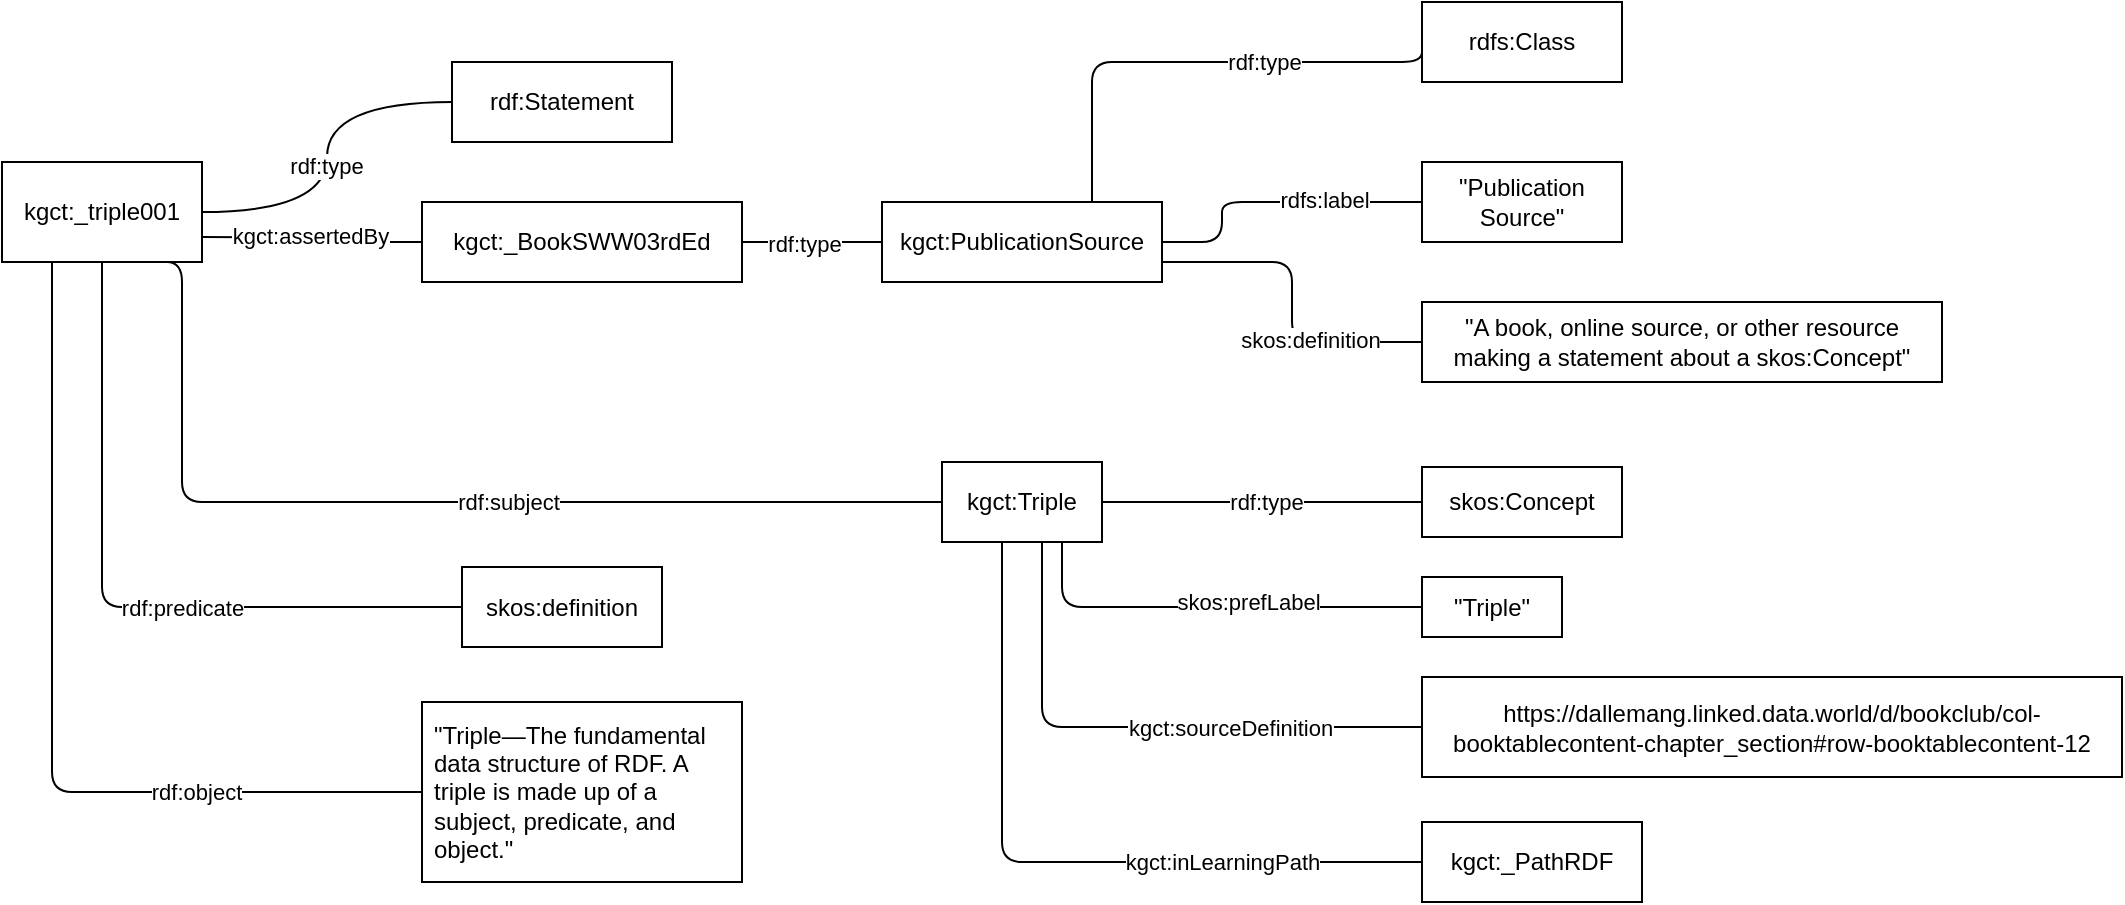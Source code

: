 <mxfile version="15.2.7" type="device"><diagram id="ZBCaAdhYc69dcBBpCnlY" name="Page-1"><mxGraphModel dx="1163" dy="643" grid="1" gridSize="10" guides="1" tooltips="1" connect="1" arrows="1" fold="1" page="1" pageScale="1" pageWidth="1700" pageHeight="1100" math="0" shadow="0"><root><mxCell id="0"/><mxCell id="1" parent="0"/><mxCell id="_3yCbvTtTZlThd7g1RYN-1" value="kgct:Triple" style="rounded=0;whiteSpace=wrap;html=1;" parent="1" vertex="1"><mxGeometry x="510" y="260" width="80" height="40" as="geometry"/></mxCell><mxCell id="_3yCbvTtTZlThd7g1RYN-2" value="skos:Concept" style="rounded=0;whiteSpace=wrap;html=1;" parent="1" vertex="1"><mxGeometry x="750" y="262.5" width="100" height="35" as="geometry"/></mxCell><mxCell id="_3yCbvTtTZlThd7g1RYN-3" value="" style="endArrow=none;html=1;entryX=0;entryY=0.5;entryDx=0;entryDy=0;" parent="1" source="_3yCbvTtTZlThd7g1RYN-1" target="_3yCbvTtTZlThd7g1RYN-2" edge="1"><mxGeometry width="50" height="50" relative="1" as="geometry"><mxPoint x="720" y="557.5" as="sourcePoint"/><mxPoint x="770" y="507.5" as="targetPoint"/></mxGeometry></mxCell><mxCell id="_3yCbvTtTZlThd7g1RYN-4" value="rdf:type" style="edgeLabel;html=1;align=center;verticalAlign=middle;resizable=0;points=[];" parent="_3yCbvTtTZlThd7g1RYN-3" vertex="1" connectable="0"><mxGeometry x="0.183" y="-1" relative="1" as="geometry"><mxPoint x="-13" y="-1" as="offset"/></mxGeometry></mxCell><mxCell id="_3yCbvTtTZlThd7g1RYN-6" value="&quot;Triple&quot;" style="rounded=0;whiteSpace=wrap;html=1;" parent="1" vertex="1"><mxGeometry x="750" y="317.5" width="70" height="30" as="geometry"/></mxCell><mxCell id="_3yCbvTtTZlThd7g1RYN-7" value="" style="endArrow=none;html=1;edgeStyle=orthogonalEdgeStyle;exitX=0;exitY=0.5;exitDx=0;exitDy=0;entryX=0.75;entryY=1;entryDx=0;entryDy=0;" parent="1" source="_3yCbvTtTZlThd7g1RYN-6" target="_3yCbvTtTZlThd7g1RYN-1" edge="1"><mxGeometry width="50" height="50" relative="1" as="geometry"><mxPoint x="720" y="557.5" as="sourcePoint"/><mxPoint x="580" y="297.5" as="targetPoint"/></mxGeometry></mxCell><mxCell id="_3yCbvTtTZlThd7g1RYN-8" value="&lt;span style=&quot;color: rgba(0 , 0 , 0 , 0) ; font-family: monospace ; font-size: 0px ; background-color: rgb(248 , 249 , 250)&quot;&gt;%3CmxGraphModel%3E%3Croot%3E%3CmxCell%20id%3D%220%22%2F%3E%3CmxCell%20id%3D%221%22%20parent%3D%220%22%2F%3E%3CmxCell%20id%3D%222%22%20value%3D%22skos%3AprefLabel%22%20style%3D%22edgeLabel%3Bhtml%3D1%3Balign%3Dcenter%3BverticalAlign%3Dmiddle%3Bresizable%3D0%3Bpoints%3D%5B%5D%3B%22%20vertex%3D%221%22%20connectable%3D%220%22%20parent%3D%221%22%3E%3CmxGeometry%20x%3D%22450%22%20y%3D%22325%22%20as%3D%22geometry%22%2F%3E%3C%2FmxCell%3E%3C%2Froot%3E%3C%2FmxGraphModel%3skos&lt;/span&gt;" style="edgeLabel;html=1;align=center;verticalAlign=middle;resizable=0;points=[];" parent="_3yCbvTtTZlThd7g1RYN-7" vertex="1" connectable="0"><mxGeometry x="-0.098" y="-2" relative="1" as="geometry"><mxPoint as="offset"/></mxGeometry></mxCell><mxCell id="_3yCbvTtTZlThd7g1RYN-9" value="skos:prefLabel" style="edgeLabel;html=1;align=center;verticalAlign=middle;resizable=0;points=[];" parent="_3yCbvTtTZlThd7g1RYN-7" vertex="1" connectable="0"><mxGeometry x="-0.054" y="2" relative="1" as="geometry"><mxPoint x="13" y="-5" as="offset"/></mxGeometry></mxCell><mxCell id="_3yCbvTtTZlThd7g1RYN-18" value="&lt;span style=&quot;color: rgba(0 , 0 , 0 , 0) ; font-family: monospace ; font-size: 0px ; background-color: rgb(248 , 249 , 250)&quot;&gt;%3CmxGraphModel%3E%3Croot%3E%3CmxCell%20id%3D%220%22%2F%3E%3CmxCell%20id%3D%221%22%20parent%3D%220%22%2F%3E%3CmxCell%20id%3D%222%22%20value%3D%22skos%3AprefLabel%22%20style%3D%22edgeLabel%3Bhtml%3D1%3Balign%3Dcenter%3BverticalAlign%3Dmiddle%3Bresizable%3D0%3Bpoints%3D%5B%5D%3B%22%20vertex%3D%221%22%20connectable%3D%220%22%20parent%3D%221%22%3E%3CmxGeometry%20x%3D%22450%22%20y%3D%22325%22%20as%3D%22geometry%22%2F%3E%3C%2FmxCell%3E%3C%2Froot%3E%3C%2FmxGraphModel%3skos&lt;/span&gt;" style="edgeLabel;html=1;align=center;verticalAlign=middle;resizable=0;points=[];" parent="_3yCbvTtTZlThd7g1RYN-7" vertex="1" connectable="0"><mxGeometry x="-0.098" y="-2" relative="1" as="geometry"><mxPoint y="60" as="offset"/></mxGeometry></mxCell><mxCell id="_3yCbvTtTZlThd7g1RYN-10" value="kgct:_triple001" style="rounded=0;whiteSpace=wrap;html=1;" parent="1" vertex="1"><mxGeometry x="40" y="110" width="100" height="50" as="geometry"/></mxCell><mxCell id="_3yCbvTtTZlThd7g1RYN-11" value="rdf:Statement" style="rounded=0;whiteSpace=wrap;html=1;" parent="1" vertex="1"><mxGeometry x="265" y="60" width="110" height="40" as="geometry"/></mxCell><mxCell id="_3yCbvTtTZlThd7g1RYN-12" value="" style="endArrow=none;html=1;entryX=0;entryY=0.5;entryDx=0;entryDy=0;exitX=1;exitY=0.5;exitDx=0;exitDy=0;edgeStyle=orthogonalEdgeStyle;curved=1;" parent="1" source="_3yCbvTtTZlThd7g1RYN-10" target="_3yCbvTtTZlThd7g1RYN-11" edge="1"><mxGeometry width="50" height="50" relative="1" as="geometry"><mxPoint x="450" y="430" as="sourcePoint"/><mxPoint x="500" y="380" as="targetPoint"/></mxGeometry></mxCell><mxCell id="_3yCbvTtTZlThd7g1RYN-13" value="rdf:type" style="edgeLabel;html=1;align=center;verticalAlign=middle;resizable=0;points=[];" parent="_3yCbvTtTZlThd7g1RYN-12" vertex="1" connectable="0"><mxGeometry x="-0.05" y="1" relative="1" as="geometry"><mxPoint as="offset"/></mxGeometry></mxCell><mxCell id="_3yCbvTtTZlThd7g1RYN-14" value="kgct:_BookSWW03rdEd" style="rounded=0;whiteSpace=wrap;html=1;" parent="1" vertex="1"><mxGeometry x="250" y="130" width="160" height="40" as="geometry"/></mxCell><mxCell id="_3yCbvTtTZlThd7g1RYN-15" value="" style="endArrow=none;html=1;entryX=0;entryY=0.5;entryDx=0;entryDy=0;exitX=1;exitY=0.75;exitDx=0;exitDy=0;edgeStyle=orthogonalEdgeStyle;curved=1;" parent="1" source="_3yCbvTtTZlThd7g1RYN-10" target="_3yCbvTtTZlThd7g1RYN-14" edge="1"><mxGeometry width="50" height="50" relative="1" as="geometry"><mxPoint x="140" y="205" as="sourcePoint"/><mxPoint x="500" y="450" as="targetPoint"/></mxGeometry></mxCell><mxCell id="_3yCbvTtTZlThd7g1RYN-16" value="kgct:assertedBy" style="edgeLabel;html=1;align=center;verticalAlign=middle;resizable=0;points=[];" parent="_3yCbvTtTZlThd7g1RYN-15" vertex="1" connectable="0"><mxGeometry x="-0.05" y="1" relative="1" as="geometry"><mxPoint as="offset"/></mxGeometry></mxCell><mxCell id="_3yCbvTtTZlThd7g1RYN-17" value="https://dallemang.linked.data.world/d/bookclub/col-booktablecontent-chapter_section#row-booktablecontent-12" style="rounded=0;whiteSpace=wrap;html=1;align=center;" parent="1" vertex="1"><mxGeometry x="750" y="367.5" width="350" height="50" as="geometry"/></mxCell><mxCell id="_3yCbvTtTZlThd7g1RYN-20" value="" style="endArrow=none;html=1;entryX=0;entryY=0.5;entryDx=0;entryDy=0;edgeStyle=elbowEdgeStyle;" parent="1" source="_3yCbvTtTZlThd7g1RYN-1" target="_3yCbvTtTZlThd7g1RYN-17" edge="1"><mxGeometry width="50" height="50" relative="1" as="geometry"><mxPoint x="500" y="487.5" as="sourcePoint"/><mxPoint x="550" y="437.5" as="targetPoint"/><Array as="points"><mxPoint x="560" y="387.5"/></Array></mxGeometry></mxCell><mxCell id="_3yCbvTtTZlThd7g1RYN-21" value="kgct:sourceDefinition" style="edgeLabel;html=1;align=center;verticalAlign=middle;resizable=0;points=[];" parent="_3yCbvTtTZlThd7g1RYN-20" vertex="1" connectable="0"><mxGeometry x="0.317" y="13" relative="1" as="geometry"><mxPoint y="13" as="offset"/></mxGeometry></mxCell><mxCell id="_3yCbvTtTZlThd7g1RYN-22" value="" style="endArrow=none;html=1;entryX=0;entryY=0.5;entryDx=0;entryDy=0;exitX=0.75;exitY=1;exitDx=0;exitDy=0;edgeStyle=elbowEdgeStyle;" parent="1" source="_3yCbvTtTZlThd7g1RYN-10" target="_3yCbvTtTZlThd7g1RYN-1" edge="1"><mxGeometry width="50" height="50" relative="1" as="geometry"><mxPoint x="550" y="530" as="sourcePoint"/><mxPoint x="600" y="480" as="targetPoint"/><Array as="points"><mxPoint x="130" y="190"/><mxPoint x="150" y="210"/></Array></mxGeometry></mxCell><mxCell id="_3yCbvTtTZlThd7g1RYN-26" value="rdf:subject" style="edgeLabel;html=1;align=center;verticalAlign=middle;resizable=0;points=[];" parent="_3yCbvTtTZlThd7g1RYN-22" vertex="1" connectable="0"><mxGeometry x="0.156" y="-3" relative="1" as="geometry"><mxPoint y="-3" as="offset"/></mxGeometry></mxCell><mxCell id="_3yCbvTtTZlThd7g1RYN-24" value="skos:definition" style="rounded=0;whiteSpace=wrap;html=1;" parent="1" vertex="1"><mxGeometry x="270" y="312.5" width="100" height="40" as="geometry"/></mxCell><mxCell id="_3yCbvTtTZlThd7g1RYN-25" value="&lt;meta charset=&quot;utf-8&quot;&gt;&lt;span style=&quot;color: rgb(0, 0, 0); font-family: helvetica; font-size: 11px; font-style: normal; font-weight: 400; letter-spacing: normal; text-align: center; text-indent: 0px; text-transform: none; word-spacing: 0px; background-color: rgb(255, 255, 255); display: inline; float: none;&quot;&gt;rdf:predicate&lt;/span&gt;" style="endArrow=none;html=1;exitX=0.5;exitY=1;exitDx=0;exitDy=0;edgeStyle=elbowEdgeStyle;entryX=0;entryY=0.5;entryDx=0;entryDy=0;" parent="1" source="_3yCbvTtTZlThd7g1RYN-10" target="_3yCbvTtTZlThd7g1RYN-24" edge="1"><mxGeometry x="0.204" width="50" height="50" relative="1" as="geometry"><mxPoint x="550" y="530" as="sourcePoint"/><mxPoint x="239" y="310" as="targetPoint"/><Array as="points"><mxPoint x="90" y="240"/><mxPoint x="110" y="240"/></Array><mxPoint as="offset"/></mxGeometry></mxCell><mxCell id="_3yCbvTtTZlThd7g1RYN-29" value="&quot;Triple—The fundamental data structure of RDF. A triple is made up of a subject, predicate, and object.&quot;&amp;nbsp;" style="rounded=0;whiteSpace=wrap;html=1;align=left;verticalAlign=middle;horizontal=1;spacingLeft=4;" parent="1" vertex="1"><mxGeometry x="250" y="380" width="160" height="90" as="geometry"/></mxCell><mxCell id="_3yCbvTtTZlThd7g1RYN-30" value="" style="endArrow=none;html=1;entryX=0.25;entryY=1;entryDx=0;entryDy=0;exitX=0;exitY=0.5;exitDx=0;exitDy=0;edgeStyle=elbowEdgeStyle;" parent="1" source="_3yCbvTtTZlThd7g1RYN-29" target="_3yCbvTtTZlThd7g1RYN-10" edge="1"><mxGeometry width="50" height="50" relative="1" as="geometry"><mxPoint x="65" y="470" as="sourcePoint"/><mxPoint x="600" y="480" as="targetPoint"/><Array as="points"><mxPoint x="65" y="320"/></Array></mxGeometry></mxCell><mxCell id="_3yCbvTtTZlThd7g1RYN-31" value="rdf:object" style="edgeLabel;html=1;align=center;verticalAlign=middle;resizable=0;points=[];" parent="_3yCbvTtTZlThd7g1RYN-30" vertex="1" connectable="0"><mxGeometry x="-0.496" y="4" relative="1" as="geometry"><mxPoint y="-4" as="offset"/></mxGeometry></mxCell><mxCell id="_3yCbvTtTZlThd7g1RYN-35" value="kgct:PublicationSource" style="rounded=0;whiteSpace=wrap;html=1;" parent="1" vertex="1"><mxGeometry x="480" y="130" width="140" height="40" as="geometry"/></mxCell><mxCell id="_3yCbvTtTZlThd7g1RYN-36" value="" style="endArrow=none;html=1;entryX=0;entryY=0.5;entryDx=0;entryDy=0;exitX=1;exitY=0.5;exitDx=0;exitDy=0;edgeStyle=elbowEdgeStyle;elbow=vertical;" parent="1" source="_3yCbvTtTZlThd7g1RYN-14" target="_3yCbvTtTZlThd7g1RYN-35" edge="1"><mxGeometry width="50" height="50" relative="1" as="geometry"><mxPoint x="550" y="530" as="sourcePoint"/><mxPoint x="600" y="480" as="targetPoint"/></mxGeometry></mxCell><mxCell id="_3yCbvTtTZlThd7g1RYN-37" value="rdf:type" style="edgeLabel;html=1;align=center;verticalAlign=middle;resizable=0;points=[];" parent="_3yCbvTtTZlThd7g1RYN-36" vertex="1" connectable="0"><mxGeometry x="0.218" y="-1" relative="1" as="geometry"><mxPoint x="-12" as="offset"/></mxGeometry></mxCell><mxCell id="_3yCbvTtTZlThd7g1RYN-38" value="rdfs:Class" style="rounded=0;whiteSpace=wrap;html=1;" parent="1" vertex="1"><mxGeometry x="750" y="30" width="100" height="40" as="geometry"/></mxCell><mxCell id="_3yCbvTtTZlThd7g1RYN-39" style="edgeStyle=elbowEdgeStyle;rounded=0;orthogonalLoop=1;jettySize=auto;html=1;exitX=1;exitY=0.5;exitDx=0;exitDy=0;" parent="1" source="_3yCbvTtTZlThd7g1RYN-38" target="_3yCbvTtTZlThd7g1RYN-38" edge="1"><mxGeometry relative="1" as="geometry"/></mxCell><mxCell id="_3yCbvTtTZlThd7g1RYN-40" value="" style="endArrow=none;html=1;entryX=0;entryY=0.5;entryDx=0;entryDy=0;exitX=0.75;exitY=0;exitDx=0;exitDy=0;edgeStyle=elbowEdgeStyle;elbow=vertical;" parent="1" source="_3yCbvTtTZlThd7g1RYN-35" target="_3yCbvTtTZlThd7g1RYN-38" edge="1"><mxGeometry width="50" height="50" relative="1" as="geometry"><mxPoint x="550" y="530" as="sourcePoint"/><mxPoint x="600" y="480" as="targetPoint"/><Array as="points"><mxPoint x="660" y="60"/></Array></mxGeometry></mxCell><mxCell id="_3yCbvTtTZlThd7g1RYN-41" value="rdf:type" style="edgeLabel;html=1;align=center;verticalAlign=middle;resizable=0;points=[];" parent="_3yCbvTtTZlThd7g1RYN-40" vertex="1" connectable="0"><mxGeometry x="0.382" y="1" relative="1" as="geometry"><mxPoint x="-14" y="1" as="offset"/></mxGeometry></mxCell><mxCell id="_3yCbvTtTZlThd7g1RYN-42" value="&quot;Publication Source&quot;" style="rounded=0;whiteSpace=wrap;html=1;" parent="1" vertex="1"><mxGeometry x="750" y="110" width="100" height="40" as="geometry"/></mxCell><mxCell id="_3yCbvTtTZlThd7g1RYN-43" style="edgeStyle=elbowEdgeStyle;rounded=0;orthogonalLoop=1;jettySize=auto;html=1;exitX=1;exitY=0.5;exitDx=0;exitDy=0;" parent="1" source="_3yCbvTtTZlThd7g1RYN-42" target="_3yCbvTtTZlThd7g1RYN-42" edge="1"><mxGeometry relative="1" as="geometry"/></mxCell><mxCell id="_3yCbvTtTZlThd7g1RYN-45" value="" style="endArrow=none;html=1;entryX=0;entryY=0.5;entryDx=0;entryDy=0;exitX=1;exitY=0.5;exitDx=0;exitDy=0;edgeStyle=elbowEdgeStyle;elbow=horizontal;" parent="1" source="_3yCbvTtTZlThd7g1RYN-35" target="_3yCbvTtTZlThd7g1RYN-42" edge="1"><mxGeometry width="50" height="50" relative="1" as="geometry"><mxPoint x="550" y="530" as="sourcePoint"/><mxPoint x="600" y="480" as="targetPoint"/><Array as="points"><mxPoint x="650" y="130"/></Array></mxGeometry></mxCell><mxCell id="_3yCbvTtTZlThd7g1RYN-46" value="rdfs:label" style="edgeLabel;html=1;align=center;verticalAlign=middle;resizable=0;points=[];" parent="_3yCbvTtTZlThd7g1RYN-45" vertex="1" connectable="0"><mxGeometry x="0.34" y="1" relative="1" as="geometry"><mxPoint as="offset"/></mxGeometry></mxCell><mxCell id="_3yCbvTtTZlThd7g1RYN-47" value="&quot;A book, online source, or other resource making a statement about a skos:Concept&quot;" style="rounded=0;whiteSpace=wrap;html=1;" parent="1" vertex="1"><mxGeometry x="750" y="180" width="260" height="40" as="geometry"/></mxCell><mxCell id="_3yCbvTtTZlThd7g1RYN-48" style="edgeStyle=elbowEdgeStyle;rounded=0;orthogonalLoop=1;jettySize=auto;html=1;exitX=1;exitY=0.5;exitDx=0;exitDy=0;" parent="1" source="_3yCbvTtTZlThd7g1RYN-47" target="_3yCbvTtTZlThd7g1RYN-47" edge="1"><mxGeometry relative="1" as="geometry"/></mxCell><mxCell id="_3yCbvTtTZlThd7g1RYN-49" value="" style="endArrow=none;html=1;entryX=0;entryY=0.5;entryDx=0;entryDy=0;exitX=1;exitY=0.75;exitDx=0;exitDy=0;edgeStyle=elbowEdgeStyle;elbow=horizontal;" parent="1" source="_3yCbvTtTZlThd7g1RYN-35" target="_3yCbvTtTZlThd7g1RYN-47" edge="1"><mxGeometry width="50" height="50" relative="1" as="geometry"><mxPoint x="660" y="180" as="sourcePoint"/><mxPoint x="600" y="530" as="targetPoint"/></mxGeometry></mxCell><mxCell id="_3yCbvTtTZlThd7g1RYN-50" value="skos:definition" style="edgeLabel;html=1;align=center;verticalAlign=middle;resizable=0;points=[];" parent="_3yCbvTtTZlThd7g1RYN-49" vertex="1" connectable="0"><mxGeometry x="0.34" y="1" relative="1" as="geometry"><mxPoint as="offset"/></mxGeometry></mxCell><mxCell id="v6lM1zFhvvl-G-Yg0Itw-1" value="kgct:_PathRDF" style="rounded=0;whiteSpace=wrap;html=1;align=center;" vertex="1" parent="1"><mxGeometry x="750" y="440" width="110" height="40" as="geometry"/></mxCell><mxCell id="v6lM1zFhvvl-G-Yg0Itw-2" value="" style="endArrow=none;html=1;entryX=0;entryY=0.5;entryDx=0;entryDy=0;edgeStyle=elbowEdgeStyle;" edge="1" parent="1" source="_3yCbvTtTZlThd7g1RYN-1" target="v6lM1zFhvvl-G-Yg0Itw-1"><mxGeometry width="50" height="50" relative="1" as="geometry"><mxPoint x="560" y="350" as="sourcePoint"/><mxPoint x="610" y="300" as="targetPoint"/><Array as="points"><mxPoint x="540" y="370"/></Array></mxGeometry></mxCell><mxCell id="v6lM1zFhvvl-G-Yg0Itw-3" value="kgct:inLearningPath" style="edgeLabel;html=1;align=center;verticalAlign=middle;resizable=0;points=[];" vertex="1" connectable="0" parent="1"><mxGeometry x="650" y="460" as="geometry"/></mxCell></root></mxGraphModel></diagram></mxfile>
